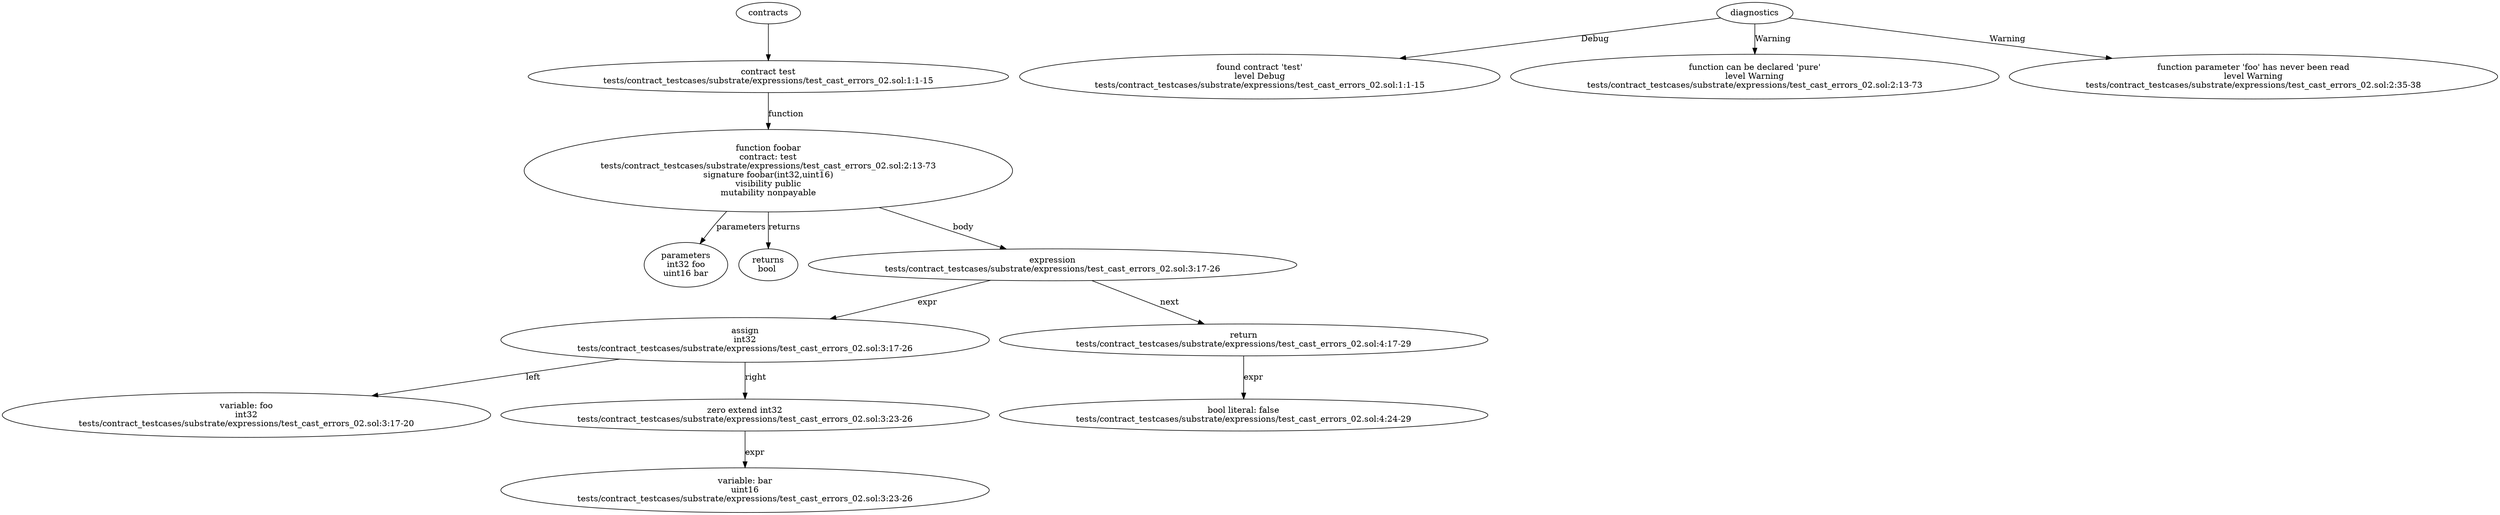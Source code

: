 strict digraph "tests/contract_testcases/substrate/expressions/test_cast_errors_02.sol" {
	contract [label="contract test\ntests/contract_testcases/substrate/expressions/test_cast_errors_02.sol:1:1-15"]
	foobar [label="function foobar\ncontract: test\ntests/contract_testcases/substrate/expressions/test_cast_errors_02.sol:2:13-73\nsignature foobar(int32,uint16)\nvisibility public\nmutability nonpayable"]
	parameters [label="parameters\nint32 foo\nuint16 bar"]
	returns [label="returns\nbool "]
	expr [label="expression\ntests/contract_testcases/substrate/expressions/test_cast_errors_02.sol:3:17-26"]
	assign [label="assign\nint32\ntests/contract_testcases/substrate/expressions/test_cast_errors_02.sol:3:17-26"]
	variable [label="variable: foo\nint32\ntests/contract_testcases/substrate/expressions/test_cast_errors_02.sol:3:17-20"]
	zero_ext [label="zero extend int32\ntests/contract_testcases/substrate/expressions/test_cast_errors_02.sol:3:23-26"]
	variable_9 [label="variable: bar\nuint16\ntests/contract_testcases/substrate/expressions/test_cast_errors_02.sol:3:23-26"]
	return [label="return\ntests/contract_testcases/substrate/expressions/test_cast_errors_02.sol:4:17-29"]
	bool_literal [label="bool literal: false\ntests/contract_testcases/substrate/expressions/test_cast_errors_02.sol:4:24-29"]
	diagnostic [label="found contract 'test'\nlevel Debug\ntests/contract_testcases/substrate/expressions/test_cast_errors_02.sol:1:1-15"]
	diagnostic_14 [label="function can be declared 'pure'\nlevel Warning\ntests/contract_testcases/substrate/expressions/test_cast_errors_02.sol:2:13-73"]
	diagnostic_15 [label="function parameter 'foo' has never been read\nlevel Warning\ntests/contract_testcases/substrate/expressions/test_cast_errors_02.sol:2:35-38"]
	contracts -> contract
	contract -> foobar [label="function"]
	foobar -> parameters [label="parameters"]
	foobar -> returns [label="returns"]
	foobar -> expr [label="body"]
	expr -> assign [label="expr"]
	assign -> variable [label="left"]
	assign -> zero_ext [label="right"]
	zero_ext -> variable_9 [label="expr"]
	expr -> return [label="next"]
	return -> bool_literal [label="expr"]
	diagnostics -> diagnostic [label="Debug"]
	diagnostics -> diagnostic_14 [label="Warning"]
	diagnostics -> diagnostic_15 [label="Warning"]
}
